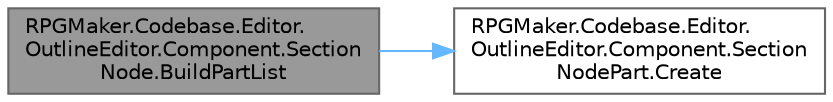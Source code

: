 digraph "RPGMaker.Codebase.Editor.OutlineEditor.Component.SectionNode.BuildPartList"
{
 // LATEX_PDF_SIZE
  bgcolor="transparent";
  edge [fontname=Helvetica,fontsize=10,labelfontname=Helvetica,labelfontsize=10];
  node [fontname=Helvetica,fontsize=10,shape=box,height=0.2,width=0.4];
  rankdir="LR";
  Node1 [id="Node000001",label="RPGMaker.Codebase.Editor.\lOutlineEditor.Component.Section\lNode.BuildPartList",height=0.2,width=0.4,color="gray40", fillcolor="grey60", style="filled", fontcolor="black",tooltip=" "];
  Node1 -> Node2 [id="edge1_Node000001_Node000002",color="steelblue1",style="solid",tooltip=" "];
  Node2 [id="Node000002",label="RPGMaker.Codebase.Editor.\lOutlineEditor.Component.Section\lNodePart.Create",height=0.2,width=0.4,color="grey40", fillcolor="white", style="filled",URL="$d4/dac/class_r_p_g_maker_1_1_codebase_1_1_editor_1_1_outline_editor_1_1_component_1_1_section_node_part.html#a298105196032c4f22ab1dbb6a09af983",tooltip=" "];
}
